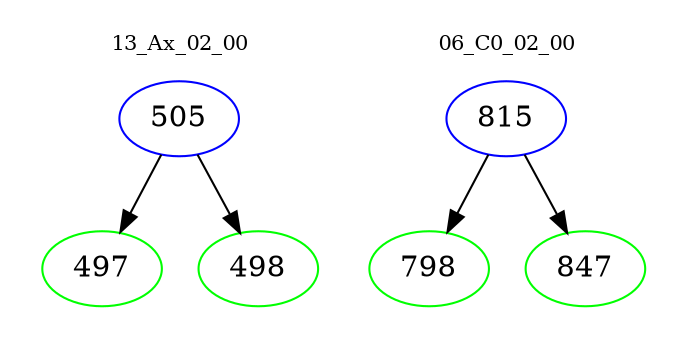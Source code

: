 digraph{
subgraph cluster_0 {
color = white
label = "13_Ax_02_00";
fontsize=10;
T0_505 [label="505", color="blue"]
T0_505 -> T0_497 [color="black"]
T0_497 [label="497", color="green"]
T0_505 -> T0_498 [color="black"]
T0_498 [label="498", color="green"]
}
subgraph cluster_1 {
color = white
label = "06_C0_02_00";
fontsize=10;
T1_815 [label="815", color="blue"]
T1_815 -> T1_798 [color="black"]
T1_798 [label="798", color="green"]
T1_815 -> T1_847 [color="black"]
T1_847 [label="847", color="green"]
}
}
